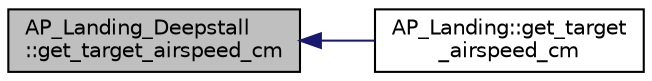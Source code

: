 digraph "AP_Landing_Deepstall::get_target_airspeed_cm"
{
 // INTERACTIVE_SVG=YES
  edge [fontname="Helvetica",fontsize="10",labelfontname="Helvetica",labelfontsize="10"];
  node [fontname="Helvetica",fontsize="10",shape=record];
  rankdir="LR";
  Node1 [label="AP_Landing_Deepstall\l::get_target_airspeed_cm",height=0.2,width=0.4,color="black", fillcolor="grey75", style="filled", fontcolor="black"];
  Node1 -> Node2 [dir="back",color="midnightblue",fontsize="10",style="solid",fontname="Helvetica"];
  Node2 [label="AP_Landing::get_target\l_airspeed_cm",height=0.2,width=0.4,color="black", fillcolor="white", style="filled",URL="$classAP__Landing.html#a58a0f972e28c198e3c7feff512d8c896"];
}
